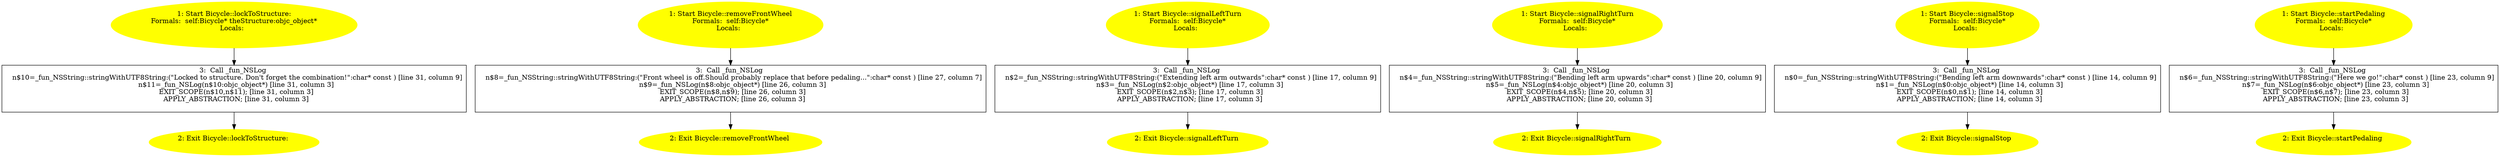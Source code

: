 /* @generated */
digraph cfg {
"lockToStructure:#Bicycle(struct objc_object)#instance.08c84c9f07aafb2f30ed48101344ca7a_1" [label="1: Start Bicycle::lockToStructure:\nFormals:  self:Bicycle* theStructure:objc_object*\nLocals:  \n  " color=yellow style=filled]
	

	 "lockToStructure:#Bicycle(struct objc_object)#instance.08c84c9f07aafb2f30ed48101344ca7a_1" -> "lockToStructure:#Bicycle(struct objc_object)#instance.08c84c9f07aafb2f30ed48101344ca7a_3" ;
"lockToStructure:#Bicycle(struct objc_object)#instance.08c84c9f07aafb2f30ed48101344ca7a_2" [label="2: Exit Bicycle::lockToStructure: \n  " color=yellow style=filled]
	

"lockToStructure:#Bicycle(struct objc_object)#instance.08c84c9f07aafb2f30ed48101344ca7a_3" [label="3:  Call _fun_NSLog \n   n$10=_fun_NSString::stringWithUTF8String:(\"Locked to structure. Don't forget the combination!\":char* const ) [line 31, column 9]\n  n$11=_fun_NSLog(n$10:objc_object*) [line 31, column 3]\n  EXIT_SCOPE(n$10,n$11); [line 31, column 3]\n  APPLY_ABSTRACTION; [line 31, column 3]\n " shape="box"]
	

	 "lockToStructure:#Bicycle(struct objc_object)#instance.08c84c9f07aafb2f30ed48101344ca7a_3" -> "lockToStructure:#Bicycle(struct objc_object)#instance.08c84c9f07aafb2f30ed48101344ca7a_2" ;
"removeFrontWheel#Bicycle#instance.30147087e52fa1526931dfcd2d381f31_1" [label="1: Start Bicycle::removeFrontWheel\nFormals:  self:Bicycle*\nLocals:  \n  " color=yellow style=filled]
	

	 "removeFrontWheel#Bicycle#instance.30147087e52fa1526931dfcd2d381f31_1" -> "removeFrontWheel#Bicycle#instance.30147087e52fa1526931dfcd2d381f31_3" ;
"removeFrontWheel#Bicycle#instance.30147087e52fa1526931dfcd2d381f31_2" [label="2: Exit Bicycle::removeFrontWheel \n  " color=yellow style=filled]
	

"removeFrontWheel#Bicycle#instance.30147087e52fa1526931dfcd2d381f31_3" [label="3:  Call _fun_NSLog \n   n$8=_fun_NSString::stringWithUTF8String:(\"Front wheel is off.Should probably replace that before pedaling...\":char* const ) [line 27, column 7]\n  n$9=_fun_NSLog(n$8:objc_object*) [line 26, column 3]\n  EXIT_SCOPE(n$8,n$9); [line 26, column 3]\n  APPLY_ABSTRACTION; [line 26, column 3]\n " shape="box"]
	

	 "removeFrontWheel#Bicycle#instance.30147087e52fa1526931dfcd2d381f31_3" -> "removeFrontWheel#Bicycle#instance.30147087e52fa1526931dfcd2d381f31_2" ;
"signalLeftTurn#Bicycle#instance.a4d5c86b4aa90993e2ac30d04f01880f_1" [label="1: Start Bicycle::signalLeftTurn\nFormals:  self:Bicycle*\nLocals:  \n  " color=yellow style=filled]
	

	 "signalLeftTurn#Bicycle#instance.a4d5c86b4aa90993e2ac30d04f01880f_1" -> "signalLeftTurn#Bicycle#instance.a4d5c86b4aa90993e2ac30d04f01880f_3" ;
"signalLeftTurn#Bicycle#instance.a4d5c86b4aa90993e2ac30d04f01880f_2" [label="2: Exit Bicycle::signalLeftTurn \n  " color=yellow style=filled]
	

"signalLeftTurn#Bicycle#instance.a4d5c86b4aa90993e2ac30d04f01880f_3" [label="3:  Call _fun_NSLog \n   n$2=_fun_NSString::stringWithUTF8String:(\"Extending left arm outwards\":char* const ) [line 17, column 9]\n  n$3=_fun_NSLog(n$2:objc_object*) [line 17, column 3]\n  EXIT_SCOPE(n$2,n$3); [line 17, column 3]\n  APPLY_ABSTRACTION; [line 17, column 3]\n " shape="box"]
	

	 "signalLeftTurn#Bicycle#instance.a4d5c86b4aa90993e2ac30d04f01880f_3" -> "signalLeftTurn#Bicycle#instance.a4d5c86b4aa90993e2ac30d04f01880f_2" ;
"signalRightTurn#Bicycle#instance.fadced5c56a6d988e6d72d83b6b35cbe_1" [label="1: Start Bicycle::signalRightTurn\nFormals:  self:Bicycle*\nLocals:  \n  " color=yellow style=filled]
	

	 "signalRightTurn#Bicycle#instance.fadced5c56a6d988e6d72d83b6b35cbe_1" -> "signalRightTurn#Bicycle#instance.fadced5c56a6d988e6d72d83b6b35cbe_3" ;
"signalRightTurn#Bicycle#instance.fadced5c56a6d988e6d72d83b6b35cbe_2" [label="2: Exit Bicycle::signalRightTurn \n  " color=yellow style=filled]
	

"signalRightTurn#Bicycle#instance.fadced5c56a6d988e6d72d83b6b35cbe_3" [label="3:  Call _fun_NSLog \n   n$4=_fun_NSString::stringWithUTF8String:(\"Bending left arm upwards\":char* const ) [line 20, column 9]\n  n$5=_fun_NSLog(n$4:objc_object*) [line 20, column 3]\n  EXIT_SCOPE(n$4,n$5); [line 20, column 3]\n  APPLY_ABSTRACTION; [line 20, column 3]\n " shape="box"]
	

	 "signalRightTurn#Bicycle#instance.fadced5c56a6d988e6d72d83b6b35cbe_3" -> "signalRightTurn#Bicycle#instance.fadced5c56a6d988e6d72d83b6b35cbe_2" ;
"signalStop#Bicycle#instance.e21e040e406b062ae47420adbbba076a_1" [label="1: Start Bicycle::signalStop\nFormals:  self:Bicycle*\nLocals:  \n  " color=yellow style=filled]
	

	 "signalStop#Bicycle#instance.e21e040e406b062ae47420adbbba076a_1" -> "signalStop#Bicycle#instance.e21e040e406b062ae47420adbbba076a_3" ;
"signalStop#Bicycle#instance.e21e040e406b062ae47420adbbba076a_2" [label="2: Exit Bicycle::signalStop \n  " color=yellow style=filled]
	

"signalStop#Bicycle#instance.e21e040e406b062ae47420adbbba076a_3" [label="3:  Call _fun_NSLog \n   n$0=_fun_NSString::stringWithUTF8String:(\"Bending left arm downwards\":char* const ) [line 14, column 9]\n  n$1=_fun_NSLog(n$0:objc_object*) [line 14, column 3]\n  EXIT_SCOPE(n$0,n$1); [line 14, column 3]\n  APPLY_ABSTRACTION; [line 14, column 3]\n " shape="box"]
	

	 "signalStop#Bicycle#instance.e21e040e406b062ae47420adbbba076a_3" -> "signalStop#Bicycle#instance.e21e040e406b062ae47420adbbba076a_2" ;
"startPedaling#Bicycle#instance.51dd675ab15335a15287fd45cbc21261_1" [label="1: Start Bicycle::startPedaling\nFormals:  self:Bicycle*\nLocals:  \n  " color=yellow style=filled]
	

	 "startPedaling#Bicycle#instance.51dd675ab15335a15287fd45cbc21261_1" -> "startPedaling#Bicycle#instance.51dd675ab15335a15287fd45cbc21261_3" ;
"startPedaling#Bicycle#instance.51dd675ab15335a15287fd45cbc21261_2" [label="2: Exit Bicycle::startPedaling \n  " color=yellow style=filled]
	

"startPedaling#Bicycle#instance.51dd675ab15335a15287fd45cbc21261_3" [label="3:  Call _fun_NSLog \n   n$6=_fun_NSString::stringWithUTF8String:(\"Here we go!\":char* const ) [line 23, column 9]\n  n$7=_fun_NSLog(n$6:objc_object*) [line 23, column 3]\n  EXIT_SCOPE(n$6,n$7); [line 23, column 3]\n  APPLY_ABSTRACTION; [line 23, column 3]\n " shape="box"]
	

	 "startPedaling#Bicycle#instance.51dd675ab15335a15287fd45cbc21261_3" -> "startPedaling#Bicycle#instance.51dd675ab15335a15287fd45cbc21261_2" ;
}
